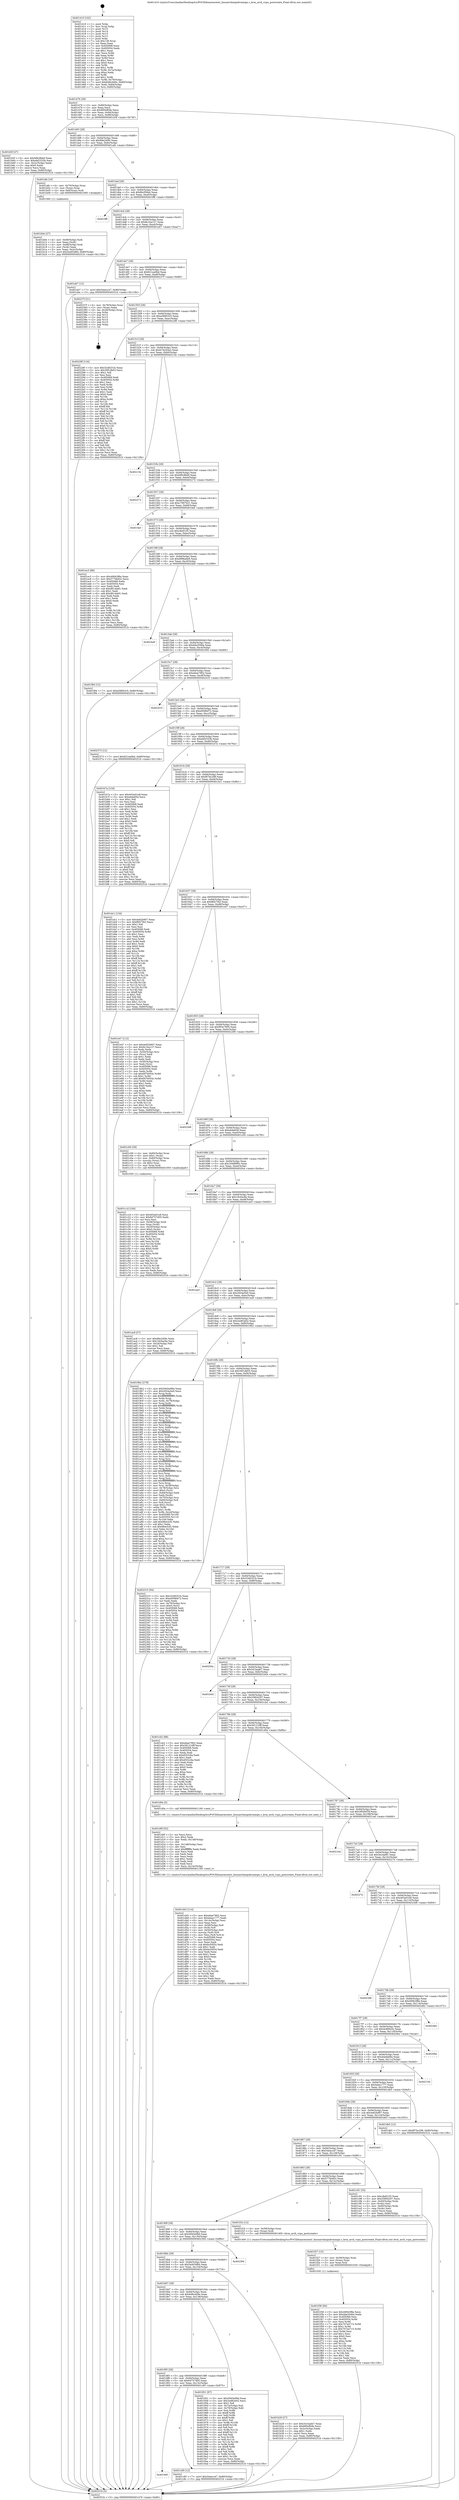 digraph "0x401410" {
  label = "0x401410 (/mnt/c/Users/mathe/Desktop/tcc/POCII/binaries/extr_linuxarchmipskvmmips.c_kvm_arch_vcpu_postcreate_Final-ollvm.out::main(0))"
  labelloc = "t"
  node[shape=record]

  Entry [label="",width=0.3,height=0.3,shape=circle,fillcolor=black,style=filled]
  "0x401476" [label="{
     0x401476 [29]\l
     | [instrs]\l
     &nbsp;&nbsp;0x401476 \<+3\>: mov -0x80(%rbp),%eax\l
     &nbsp;&nbsp;0x401479 \<+2\>: mov %eax,%ecx\l
     &nbsp;&nbsp;0x40147b \<+6\>: sub $0x895ef64b,%ecx\l
     &nbsp;&nbsp;0x401481 \<+6\>: mov %eax,-0x94(%rbp)\l
     &nbsp;&nbsp;0x401487 \<+6\>: mov %ecx,-0x98(%rbp)\l
     &nbsp;&nbsp;0x40148d \<+6\>: je 0000000000401b5f \<main+0x74f\>\l
  }"]
  "0x401b5f" [label="{
     0x401b5f [27]\l
     | [instrs]\l
     &nbsp;&nbsp;0x401b5f \<+5\>: mov $0xbf9c9bb9,%eax\l
     &nbsp;&nbsp;0x401b64 \<+5\>: mov $0xebf2333b,%ecx\l
     &nbsp;&nbsp;0x401b69 \<+3\>: mov -0x2c(%rbp),%edx\l
     &nbsp;&nbsp;0x401b6c \<+3\>: cmp $0x0,%edx\l
     &nbsp;&nbsp;0x401b6f \<+3\>: cmove %ecx,%eax\l
     &nbsp;&nbsp;0x401b72 \<+3\>: mov %eax,-0x80(%rbp)\l
     &nbsp;&nbsp;0x401b75 \<+5\>: jmp 000000000040251b \<main+0x110b\>\l
  }"]
  "0x401493" [label="{
     0x401493 [28]\l
     | [instrs]\l
     &nbsp;&nbsp;0x401493 \<+5\>: jmp 0000000000401498 \<main+0x88\>\l
     &nbsp;&nbsp;0x401498 \<+6\>: mov -0x94(%rbp),%eax\l
     &nbsp;&nbsp;0x40149e \<+5\>: sub $0x89e240fc,%eax\l
     &nbsp;&nbsp;0x4014a3 \<+6\>: mov %eax,-0x9c(%rbp)\l
     &nbsp;&nbsp;0x4014a9 \<+6\>: je 0000000000401afe \<main+0x6ee\>\l
  }"]
  Exit [label="",width=0.3,height=0.3,shape=circle,fillcolor=black,style=filled,peripheries=2]
  "0x401afe" [label="{
     0x401afe [16]\l
     | [instrs]\l
     &nbsp;&nbsp;0x401afe \<+4\>: mov -0x70(%rbp),%rax\l
     &nbsp;&nbsp;0x401b02 \<+3\>: mov (%rax),%rax\l
     &nbsp;&nbsp;0x401b05 \<+4\>: mov 0x8(%rax),%rdi\l
     &nbsp;&nbsp;0x401b09 \<+5\>: call 0000000000401060 \<atoi@plt\>\l
     | [calls]\l
     &nbsp;&nbsp;0x401060 \{1\} (unknown)\l
  }"]
  "0x4014af" [label="{
     0x4014af [28]\l
     | [instrs]\l
     &nbsp;&nbsp;0x4014af \<+5\>: jmp 00000000004014b4 \<main+0xa4\>\l
     &nbsp;&nbsp;0x4014b4 \<+6\>: mov -0x94(%rbp),%eax\l
     &nbsp;&nbsp;0x4014ba \<+5\>: sub $0x8bcf58a4,%eax\l
     &nbsp;&nbsp;0x4014bf \<+6\>: mov %eax,-0xa0(%rbp)\l
     &nbsp;&nbsp;0x4014c5 \<+6\>: je 0000000000401ff8 \<main+0xbe8\>\l
  }"]
  "0x401f36" [label="{
     0x401f36 [94]\l
     | [instrs]\l
     &nbsp;&nbsp;0x401f36 \<+5\>: mov $0x490b3f8a,%ecx\l
     &nbsp;&nbsp;0x401f3b \<+5\>: mov $0xdde2046a,%edx\l
     &nbsp;&nbsp;0x401f40 \<+7\>: mov 0x405068,%esi\l
     &nbsp;&nbsp;0x401f47 \<+8\>: mov 0x405054,%r8d\l
     &nbsp;&nbsp;0x401f4f \<+3\>: mov %esi,%r9d\l
     &nbsp;&nbsp;0x401f52 \<+7\>: add $0x707a4715,%r9d\l
     &nbsp;&nbsp;0x401f59 \<+4\>: sub $0x1,%r9d\l
     &nbsp;&nbsp;0x401f5d \<+7\>: sub $0x707a4715,%r9d\l
     &nbsp;&nbsp;0x401f64 \<+4\>: imul %r9d,%esi\l
     &nbsp;&nbsp;0x401f68 \<+3\>: and $0x1,%esi\l
     &nbsp;&nbsp;0x401f6b \<+3\>: cmp $0x0,%esi\l
     &nbsp;&nbsp;0x401f6e \<+4\>: sete %r10b\l
     &nbsp;&nbsp;0x401f72 \<+4\>: cmp $0xa,%r8d\l
     &nbsp;&nbsp;0x401f76 \<+4\>: setl %r11b\l
     &nbsp;&nbsp;0x401f7a \<+3\>: mov %r10b,%bl\l
     &nbsp;&nbsp;0x401f7d \<+3\>: and %r11b,%bl\l
     &nbsp;&nbsp;0x401f80 \<+3\>: xor %r11b,%r10b\l
     &nbsp;&nbsp;0x401f83 \<+3\>: or %r10b,%bl\l
     &nbsp;&nbsp;0x401f86 \<+3\>: test $0x1,%bl\l
     &nbsp;&nbsp;0x401f89 \<+3\>: cmovne %edx,%ecx\l
     &nbsp;&nbsp;0x401f8c \<+3\>: mov %ecx,-0x80(%rbp)\l
     &nbsp;&nbsp;0x401f8f \<+5\>: jmp 000000000040251b \<main+0x110b\>\l
  }"]
  "0x401ff8" [label="{
     0x401ff8\l
  }", style=dashed]
  "0x4014cb" [label="{
     0x4014cb [28]\l
     | [instrs]\l
     &nbsp;&nbsp;0x4014cb \<+5\>: jmp 00000000004014d0 \<main+0xc0\>\l
     &nbsp;&nbsp;0x4014d0 \<+6\>: mov -0x94(%rbp),%eax\l
     &nbsp;&nbsp;0x4014d6 \<+5\>: sub $0x8c1ba127,%eax\l
     &nbsp;&nbsp;0x4014db \<+6\>: mov %eax,-0xa4(%rbp)\l
     &nbsp;&nbsp;0x4014e1 \<+6\>: je 0000000000401eb7 \<main+0xaa7\>\l
  }"]
  "0x401f27" [label="{
     0x401f27 [15]\l
     | [instrs]\l
     &nbsp;&nbsp;0x401f27 \<+4\>: mov -0x58(%rbp),%rax\l
     &nbsp;&nbsp;0x401f2b \<+3\>: mov (%rax),%rax\l
     &nbsp;&nbsp;0x401f2e \<+3\>: mov %rax,%rdi\l
     &nbsp;&nbsp;0x401f31 \<+5\>: call 0000000000401030 \<free@plt\>\l
     | [calls]\l
     &nbsp;&nbsp;0x401030 \{1\} (unknown)\l
  }"]
  "0x401eb7" [label="{
     0x401eb7 [12]\l
     | [instrs]\l
     &nbsp;&nbsp;0x401eb7 \<+7\>: movl $0x54eecc47,-0x80(%rbp)\l
     &nbsp;&nbsp;0x401ebe \<+5\>: jmp 000000000040251b \<main+0x110b\>\l
  }"]
  "0x4014e7" [label="{
     0x4014e7 [28]\l
     | [instrs]\l
     &nbsp;&nbsp;0x4014e7 \<+5\>: jmp 00000000004014ec \<main+0xdc\>\l
     &nbsp;&nbsp;0x4014ec \<+6\>: mov -0x94(%rbp),%eax\l
     &nbsp;&nbsp;0x4014f2 \<+5\>: sub $0x921ea0bd,%eax\l
     &nbsp;&nbsp;0x4014f7 \<+6\>: mov %eax,-0xa8(%rbp)\l
     &nbsp;&nbsp;0x4014fd \<+6\>: je 000000000040237f \<main+0xf6f\>\l
  }"]
  "0x401d43" [label="{
     0x401d43 [114]\l
     | [instrs]\l
     &nbsp;&nbsp;0x401d43 \<+5\>: mov $0xe6ae7902,%ecx\l
     &nbsp;&nbsp;0x401d48 \<+5\>: mov $0x4dae1777,%edx\l
     &nbsp;&nbsp;0x401d4d \<+6\>: mov -0x14c(%rbp),%esi\l
     &nbsp;&nbsp;0x401d53 \<+3\>: imul %eax,%esi\l
     &nbsp;&nbsp;0x401d56 \<+4\>: mov -0x58(%rbp),%r8\l
     &nbsp;&nbsp;0x401d5a \<+3\>: mov (%r8),%r8\l
     &nbsp;&nbsp;0x401d5d \<+4\>: mov -0x50(%rbp),%r9\l
     &nbsp;&nbsp;0x401d61 \<+3\>: movslq (%r9),%r9\l
     &nbsp;&nbsp;0x401d64 \<+4\>: mov %esi,(%r8,%r9,4)\l
     &nbsp;&nbsp;0x401d68 \<+7\>: mov 0x405068,%eax\l
     &nbsp;&nbsp;0x401d6f \<+7\>: mov 0x405054,%esi\l
     &nbsp;&nbsp;0x401d76 \<+2\>: mov %eax,%edi\l
     &nbsp;&nbsp;0x401d78 \<+6\>: sub $0xbc05f24,%edi\l
     &nbsp;&nbsp;0x401d7e \<+3\>: sub $0x1,%edi\l
     &nbsp;&nbsp;0x401d81 \<+6\>: add $0xbc05f24,%edi\l
     &nbsp;&nbsp;0x401d87 \<+3\>: imul %edi,%eax\l
     &nbsp;&nbsp;0x401d8a \<+3\>: and $0x1,%eax\l
     &nbsp;&nbsp;0x401d8d \<+3\>: cmp $0x0,%eax\l
     &nbsp;&nbsp;0x401d90 \<+4\>: sete %r10b\l
     &nbsp;&nbsp;0x401d94 \<+3\>: cmp $0xa,%esi\l
     &nbsp;&nbsp;0x401d97 \<+4\>: setl %r11b\l
     &nbsp;&nbsp;0x401d9b \<+3\>: mov %r10b,%bl\l
     &nbsp;&nbsp;0x401d9e \<+3\>: and %r11b,%bl\l
     &nbsp;&nbsp;0x401da1 \<+3\>: xor %r11b,%r10b\l
     &nbsp;&nbsp;0x401da4 \<+3\>: or %r10b,%bl\l
     &nbsp;&nbsp;0x401da7 \<+3\>: test $0x1,%bl\l
     &nbsp;&nbsp;0x401daa \<+3\>: cmovne %edx,%ecx\l
     &nbsp;&nbsp;0x401dad \<+3\>: mov %ecx,-0x80(%rbp)\l
     &nbsp;&nbsp;0x401db0 \<+5\>: jmp 000000000040251b \<main+0x110b\>\l
  }"]
  "0x40237f" [label="{
     0x40237f [21]\l
     | [instrs]\l
     &nbsp;&nbsp;0x40237f \<+4\>: mov -0x78(%rbp),%rax\l
     &nbsp;&nbsp;0x402383 \<+2\>: mov (%rax),%eax\l
     &nbsp;&nbsp;0x402385 \<+4\>: lea -0x28(%rbp),%rsp\l
     &nbsp;&nbsp;0x402389 \<+1\>: pop %rbx\l
     &nbsp;&nbsp;0x40238a \<+2\>: pop %r12\l
     &nbsp;&nbsp;0x40238c \<+2\>: pop %r13\l
     &nbsp;&nbsp;0x40238e \<+2\>: pop %r14\l
     &nbsp;&nbsp;0x402390 \<+2\>: pop %r15\l
     &nbsp;&nbsp;0x402392 \<+1\>: pop %rbp\l
     &nbsp;&nbsp;0x402393 \<+1\>: ret\l
  }"]
  "0x401503" [label="{
     0x401503 [28]\l
     | [instrs]\l
     &nbsp;&nbsp;0x401503 \<+5\>: jmp 0000000000401508 \<main+0xf8\>\l
     &nbsp;&nbsp;0x401508 \<+6\>: mov -0x94(%rbp),%eax\l
     &nbsp;&nbsp;0x40150e \<+5\>: sub $0xa58853c5,%eax\l
     &nbsp;&nbsp;0x401513 \<+6\>: mov %eax,-0xac(%rbp)\l
     &nbsp;&nbsp;0x401519 \<+6\>: je 000000000040228f \<main+0xe7f\>\l
  }"]
  "0x401d0f" [label="{
     0x401d0f [52]\l
     | [instrs]\l
     &nbsp;&nbsp;0x401d0f \<+2\>: xor %ecx,%ecx\l
     &nbsp;&nbsp;0x401d11 \<+5\>: mov $0x2,%edx\l
     &nbsp;&nbsp;0x401d16 \<+6\>: mov %edx,-0x148(%rbp)\l
     &nbsp;&nbsp;0x401d1c \<+1\>: cltd\l
     &nbsp;&nbsp;0x401d1d \<+6\>: mov -0x148(%rbp),%esi\l
     &nbsp;&nbsp;0x401d23 \<+2\>: idiv %esi\l
     &nbsp;&nbsp;0x401d25 \<+6\>: imul $0xfffffffe,%edx,%edx\l
     &nbsp;&nbsp;0x401d2b \<+2\>: mov %ecx,%edi\l
     &nbsp;&nbsp;0x401d2d \<+2\>: sub %edx,%edi\l
     &nbsp;&nbsp;0x401d2f \<+2\>: mov %ecx,%edx\l
     &nbsp;&nbsp;0x401d31 \<+3\>: sub $0x1,%edx\l
     &nbsp;&nbsp;0x401d34 \<+2\>: add %edx,%edi\l
     &nbsp;&nbsp;0x401d36 \<+2\>: sub %edi,%ecx\l
     &nbsp;&nbsp;0x401d38 \<+6\>: mov %ecx,-0x14c(%rbp)\l
     &nbsp;&nbsp;0x401d3e \<+5\>: call 0000000000401160 \<next_i\>\l
     | [calls]\l
     &nbsp;&nbsp;0x401160 \{1\} (/mnt/c/Users/mathe/Desktop/tcc/POCII/binaries/extr_linuxarchmipskvmmips.c_kvm_arch_vcpu_postcreate_Final-ollvm.out::next_i)\l
  }"]
  "0x40228f" [label="{
     0x40228f [134]\l
     | [instrs]\l
     &nbsp;&nbsp;0x40228f \<+5\>: mov $0x3248251b,%eax\l
     &nbsp;&nbsp;0x402294 \<+5\>: mov $0x30f1db03,%ecx\l
     &nbsp;&nbsp;0x402299 \<+2\>: mov $0x1,%dl\l
     &nbsp;&nbsp;0x40229b \<+2\>: xor %esi,%esi\l
     &nbsp;&nbsp;0x40229d \<+7\>: mov 0x405068,%edi\l
     &nbsp;&nbsp;0x4022a4 \<+8\>: mov 0x405054,%r8d\l
     &nbsp;&nbsp;0x4022ac \<+3\>: sub $0x1,%esi\l
     &nbsp;&nbsp;0x4022af \<+3\>: mov %edi,%r9d\l
     &nbsp;&nbsp;0x4022b2 \<+3\>: add %esi,%r9d\l
     &nbsp;&nbsp;0x4022b5 \<+4\>: imul %r9d,%edi\l
     &nbsp;&nbsp;0x4022b9 \<+3\>: and $0x1,%edi\l
     &nbsp;&nbsp;0x4022bc \<+3\>: cmp $0x0,%edi\l
     &nbsp;&nbsp;0x4022bf \<+4\>: sete %r10b\l
     &nbsp;&nbsp;0x4022c3 \<+4\>: cmp $0xa,%r8d\l
     &nbsp;&nbsp;0x4022c7 \<+4\>: setl %r11b\l
     &nbsp;&nbsp;0x4022cb \<+3\>: mov %r10b,%bl\l
     &nbsp;&nbsp;0x4022ce \<+3\>: xor $0xff,%bl\l
     &nbsp;&nbsp;0x4022d1 \<+3\>: mov %r11b,%r14b\l
     &nbsp;&nbsp;0x4022d4 \<+4\>: xor $0xff,%r14b\l
     &nbsp;&nbsp;0x4022d8 \<+3\>: xor $0x0,%dl\l
     &nbsp;&nbsp;0x4022db \<+3\>: mov %bl,%r15b\l
     &nbsp;&nbsp;0x4022de \<+4\>: and $0x0,%r15b\l
     &nbsp;&nbsp;0x4022e2 \<+3\>: and %dl,%r10b\l
     &nbsp;&nbsp;0x4022e5 \<+3\>: mov %r14b,%r12b\l
     &nbsp;&nbsp;0x4022e8 \<+4\>: and $0x0,%r12b\l
     &nbsp;&nbsp;0x4022ec \<+3\>: and %dl,%r11b\l
     &nbsp;&nbsp;0x4022ef \<+3\>: or %r10b,%r15b\l
     &nbsp;&nbsp;0x4022f2 \<+3\>: or %r11b,%r12b\l
     &nbsp;&nbsp;0x4022f5 \<+3\>: xor %r12b,%r15b\l
     &nbsp;&nbsp;0x4022f8 \<+3\>: or %r14b,%bl\l
     &nbsp;&nbsp;0x4022fb \<+3\>: xor $0xff,%bl\l
     &nbsp;&nbsp;0x4022fe \<+3\>: or $0x0,%dl\l
     &nbsp;&nbsp;0x402301 \<+2\>: and %dl,%bl\l
     &nbsp;&nbsp;0x402303 \<+3\>: or %bl,%r15b\l
     &nbsp;&nbsp;0x402306 \<+4\>: test $0x1,%r15b\l
     &nbsp;&nbsp;0x40230a \<+3\>: cmovne %ecx,%eax\l
     &nbsp;&nbsp;0x40230d \<+3\>: mov %eax,-0x80(%rbp)\l
     &nbsp;&nbsp;0x402310 \<+5\>: jmp 000000000040251b \<main+0x110b\>\l
  }"]
  "0x40151f" [label="{
     0x40151f [28]\l
     | [instrs]\l
     &nbsp;&nbsp;0x40151f \<+5\>: jmp 0000000000401524 \<main+0x114\>\l
     &nbsp;&nbsp;0x401524 \<+6\>: mov -0x94(%rbp),%eax\l
     &nbsp;&nbsp;0x40152a \<+5\>: sub $0xb7d2d3a2,%eax\l
     &nbsp;&nbsp;0x40152f \<+6\>: mov %eax,-0xb0(%rbp)\l
     &nbsp;&nbsp;0x401535 \<+6\>: je 000000000040213e \<main+0xd2e\>\l
  }"]
  "0x40190f" [label="{
     0x40190f\l
  }", style=dashed]
  "0x40213e" [label="{
     0x40213e\l
  }", style=dashed]
  "0x40153b" [label="{
     0x40153b [28]\l
     | [instrs]\l
     &nbsp;&nbsp;0x40153b \<+5\>: jmp 0000000000401540 \<main+0x130\>\l
     &nbsp;&nbsp;0x401540 \<+6\>: mov -0x94(%rbp),%eax\l
     &nbsp;&nbsp;0x401546 \<+5\>: sub $0xbf9c9bb9,%eax\l
     &nbsp;&nbsp;0x40154b \<+6\>: mov %eax,-0xb4(%rbp)\l
     &nbsp;&nbsp;0x401551 \<+6\>: je 0000000000402272 \<main+0xe62\>\l
  }"]
  "0x401c85" [label="{
     0x401c85 [12]\l
     | [instrs]\l
     &nbsp;&nbsp;0x401c85 \<+7\>: movl $0x54eecc47,-0x80(%rbp)\l
     &nbsp;&nbsp;0x401c8c \<+5\>: jmp 000000000040251b \<main+0x110b\>\l
  }"]
  "0x402272" [label="{
     0x402272\l
  }", style=dashed]
  "0x401557" [label="{
     0x401557 [28]\l
     | [instrs]\l
     &nbsp;&nbsp;0x401557 \<+5\>: jmp 000000000040155c \<main+0x14c\>\l
     &nbsp;&nbsp;0x40155c \<+6\>: mov -0x94(%rbp),%eax\l
     &nbsp;&nbsp;0x401562 \<+5\>: sub $0xc7997b21,%eax\l
     &nbsp;&nbsp;0x401567 \<+6\>: mov %eax,-0xb8(%rbp)\l
     &nbsp;&nbsp;0x40156d \<+6\>: je 0000000000401fa0 \<main+0xb90\>\l
  }"]
  "0x401c1d" [label="{
     0x401c1d [104]\l
     | [instrs]\l
     &nbsp;&nbsp;0x401c1d \<+5\>: mov $0x403a01e8,%ecx\l
     &nbsp;&nbsp;0x401c22 \<+5\>: mov $0x6d757d05,%edx\l
     &nbsp;&nbsp;0x401c27 \<+2\>: xor %esi,%esi\l
     &nbsp;&nbsp;0x401c29 \<+4\>: mov -0x58(%rbp),%rdi\l
     &nbsp;&nbsp;0x401c2d \<+3\>: mov %rax,(%rdi)\l
     &nbsp;&nbsp;0x401c30 \<+4\>: mov -0x50(%rbp),%rax\l
     &nbsp;&nbsp;0x401c34 \<+6\>: movl $0x0,(%rax)\l
     &nbsp;&nbsp;0x401c3a \<+8\>: mov 0x405068,%r8d\l
     &nbsp;&nbsp;0x401c42 \<+8\>: mov 0x405054,%r9d\l
     &nbsp;&nbsp;0x401c4a \<+3\>: sub $0x1,%esi\l
     &nbsp;&nbsp;0x401c4d \<+3\>: mov %r8d,%r10d\l
     &nbsp;&nbsp;0x401c50 \<+3\>: add %esi,%r10d\l
     &nbsp;&nbsp;0x401c53 \<+4\>: imul %r10d,%r8d\l
     &nbsp;&nbsp;0x401c57 \<+4\>: and $0x1,%r8d\l
     &nbsp;&nbsp;0x401c5b \<+4\>: cmp $0x0,%r8d\l
     &nbsp;&nbsp;0x401c5f \<+4\>: sete %r11b\l
     &nbsp;&nbsp;0x401c63 \<+4\>: cmp $0xa,%r9d\l
     &nbsp;&nbsp;0x401c67 \<+3\>: setl %bl\l
     &nbsp;&nbsp;0x401c6a \<+3\>: mov %r11b,%r14b\l
     &nbsp;&nbsp;0x401c6d \<+3\>: and %bl,%r14b\l
     &nbsp;&nbsp;0x401c70 \<+3\>: xor %bl,%r11b\l
     &nbsp;&nbsp;0x401c73 \<+3\>: or %r11b,%r14b\l
     &nbsp;&nbsp;0x401c76 \<+4\>: test $0x1,%r14b\l
     &nbsp;&nbsp;0x401c7a \<+3\>: cmovne %edx,%ecx\l
     &nbsp;&nbsp;0x401c7d \<+3\>: mov %ecx,-0x80(%rbp)\l
     &nbsp;&nbsp;0x401c80 \<+5\>: jmp 000000000040251b \<main+0x110b\>\l
  }"]
  "0x401fa0" [label="{
     0x401fa0\l
  }", style=dashed]
  "0x401573" [label="{
     0x401573 [28]\l
     | [instrs]\l
     &nbsp;&nbsp;0x401573 \<+5\>: jmp 0000000000401578 \<main+0x168\>\l
     &nbsp;&nbsp;0x401578 \<+6\>: mov -0x94(%rbp),%eax\l
     &nbsp;&nbsp;0x40157e \<+5\>: sub $0xc8ef21f3,%eax\l
     &nbsp;&nbsp;0x401583 \<+6\>: mov %eax,-0xbc(%rbp)\l
     &nbsp;&nbsp;0x401589 \<+6\>: je 0000000000401ec3 \<main+0xab3\>\l
  }"]
  "0x401b0e" [label="{
     0x401b0e [27]\l
     | [instrs]\l
     &nbsp;&nbsp;0x401b0e \<+4\>: mov -0x68(%rbp),%rdi\l
     &nbsp;&nbsp;0x401b12 \<+2\>: mov %eax,(%rdi)\l
     &nbsp;&nbsp;0x401b14 \<+4\>: mov -0x68(%rbp),%rdi\l
     &nbsp;&nbsp;0x401b18 \<+2\>: mov (%rdi),%eax\l
     &nbsp;&nbsp;0x401b1a \<+3\>: mov %eax,-0x2c(%rbp)\l
     &nbsp;&nbsp;0x401b1d \<+7\>: movl $0x5a403d84,-0x80(%rbp)\l
     &nbsp;&nbsp;0x401b24 \<+5\>: jmp 000000000040251b \<main+0x110b\>\l
  }"]
  "0x401ec3" [label="{
     0x401ec3 [88]\l
     | [instrs]\l
     &nbsp;&nbsp;0x401ec3 \<+5\>: mov $0x490b3f8a,%eax\l
     &nbsp;&nbsp;0x401ec8 \<+5\>: mov $0x577bb92c,%ecx\l
     &nbsp;&nbsp;0x401ecd \<+7\>: mov 0x405068,%edx\l
     &nbsp;&nbsp;0x401ed4 \<+7\>: mov 0x405054,%esi\l
     &nbsp;&nbsp;0x401edb \<+2\>: mov %edx,%edi\l
     &nbsp;&nbsp;0x401edd \<+6\>: sub $0xd814def1,%edi\l
     &nbsp;&nbsp;0x401ee3 \<+3\>: sub $0x1,%edi\l
     &nbsp;&nbsp;0x401ee6 \<+6\>: add $0xd814def1,%edi\l
     &nbsp;&nbsp;0x401eec \<+3\>: imul %edi,%edx\l
     &nbsp;&nbsp;0x401eef \<+3\>: and $0x1,%edx\l
     &nbsp;&nbsp;0x401ef2 \<+3\>: cmp $0x0,%edx\l
     &nbsp;&nbsp;0x401ef5 \<+4\>: sete %r8b\l
     &nbsp;&nbsp;0x401ef9 \<+3\>: cmp $0xa,%esi\l
     &nbsp;&nbsp;0x401efc \<+4\>: setl %r9b\l
     &nbsp;&nbsp;0x401f00 \<+3\>: mov %r8b,%r10b\l
     &nbsp;&nbsp;0x401f03 \<+3\>: and %r9b,%r10b\l
     &nbsp;&nbsp;0x401f06 \<+3\>: xor %r9b,%r8b\l
     &nbsp;&nbsp;0x401f09 \<+3\>: or %r8b,%r10b\l
     &nbsp;&nbsp;0x401f0c \<+4\>: test $0x1,%r10b\l
     &nbsp;&nbsp;0x401f10 \<+3\>: cmovne %ecx,%eax\l
     &nbsp;&nbsp;0x401f13 \<+3\>: mov %eax,-0x80(%rbp)\l
     &nbsp;&nbsp;0x401f16 \<+5\>: jmp 000000000040251b \<main+0x110b\>\l
  }"]
  "0x40158f" [label="{
     0x40158f [28]\l
     | [instrs]\l
     &nbsp;&nbsp;0x40158f \<+5\>: jmp 0000000000401594 \<main+0x184\>\l
     &nbsp;&nbsp;0x401594 \<+6\>: mov -0x94(%rbp),%eax\l
     &nbsp;&nbsp;0x40159a \<+5\>: sub $0xd99ba6e6,%eax\l
     &nbsp;&nbsp;0x40159f \<+6\>: mov %eax,-0xc0(%rbp)\l
     &nbsp;&nbsp;0x4015a5 \<+6\>: je 00000000004024a9 \<main+0x1099\>\l
  }"]
  "0x401410" [label="{
     0x401410 [102]\l
     | [instrs]\l
     &nbsp;&nbsp;0x401410 \<+1\>: push %rbp\l
     &nbsp;&nbsp;0x401411 \<+3\>: mov %rsp,%rbp\l
     &nbsp;&nbsp;0x401414 \<+2\>: push %r15\l
     &nbsp;&nbsp;0x401416 \<+2\>: push %r14\l
     &nbsp;&nbsp;0x401418 \<+2\>: push %r13\l
     &nbsp;&nbsp;0x40141a \<+2\>: push %r12\l
     &nbsp;&nbsp;0x40141c \<+1\>: push %rbx\l
     &nbsp;&nbsp;0x40141d \<+7\>: sub $0x138,%rsp\l
     &nbsp;&nbsp;0x401424 \<+2\>: xor %eax,%eax\l
     &nbsp;&nbsp;0x401426 \<+7\>: mov 0x405068,%ecx\l
     &nbsp;&nbsp;0x40142d \<+7\>: mov 0x405054,%edx\l
     &nbsp;&nbsp;0x401434 \<+3\>: sub $0x1,%eax\l
     &nbsp;&nbsp;0x401437 \<+3\>: mov %ecx,%r8d\l
     &nbsp;&nbsp;0x40143a \<+3\>: add %eax,%r8d\l
     &nbsp;&nbsp;0x40143d \<+4\>: imul %r8d,%ecx\l
     &nbsp;&nbsp;0x401441 \<+3\>: and $0x1,%ecx\l
     &nbsp;&nbsp;0x401444 \<+3\>: cmp $0x0,%ecx\l
     &nbsp;&nbsp;0x401447 \<+4\>: sete %r9b\l
     &nbsp;&nbsp;0x40144b \<+4\>: and $0x1,%r9b\l
     &nbsp;&nbsp;0x40144f \<+4\>: mov %r9b,-0x7a(%rbp)\l
     &nbsp;&nbsp;0x401453 \<+3\>: cmp $0xa,%edx\l
     &nbsp;&nbsp;0x401456 \<+4\>: setl %r9b\l
     &nbsp;&nbsp;0x40145a \<+4\>: and $0x1,%r9b\l
     &nbsp;&nbsp;0x40145e \<+4\>: mov %r9b,-0x79(%rbp)\l
     &nbsp;&nbsp;0x401462 \<+7\>: movl $0x648cd49e,-0x80(%rbp)\l
     &nbsp;&nbsp;0x401469 \<+6\>: mov %edi,-0x84(%rbp)\l
     &nbsp;&nbsp;0x40146f \<+7\>: mov %rsi,-0x90(%rbp)\l
  }"]
  "0x4024a9" [label="{
     0x4024a9\l
  }", style=dashed]
  "0x4015ab" [label="{
     0x4015ab [28]\l
     | [instrs]\l
     &nbsp;&nbsp;0x4015ab \<+5\>: jmp 00000000004015b0 \<main+0x1a0\>\l
     &nbsp;&nbsp;0x4015b0 \<+6\>: mov -0x94(%rbp),%eax\l
     &nbsp;&nbsp;0x4015b6 \<+5\>: sub $0xdde2046a,%eax\l
     &nbsp;&nbsp;0x4015bb \<+6\>: mov %eax,-0xc4(%rbp)\l
     &nbsp;&nbsp;0x4015c1 \<+6\>: je 0000000000401f94 \<main+0xb84\>\l
  }"]
  "0x40251b" [label="{
     0x40251b [5]\l
     | [instrs]\l
     &nbsp;&nbsp;0x40251b \<+5\>: jmp 0000000000401476 \<main+0x66\>\l
  }"]
  "0x401f94" [label="{
     0x401f94 [12]\l
     | [instrs]\l
     &nbsp;&nbsp;0x401f94 \<+7\>: movl $0xa58853c5,-0x80(%rbp)\l
     &nbsp;&nbsp;0x401f9b \<+5\>: jmp 000000000040251b \<main+0x110b\>\l
  }"]
  "0x4015c7" [label="{
     0x4015c7 [28]\l
     | [instrs]\l
     &nbsp;&nbsp;0x4015c7 \<+5\>: jmp 00000000004015cc \<main+0x1bc\>\l
     &nbsp;&nbsp;0x4015cc \<+6\>: mov -0x94(%rbp),%eax\l
     &nbsp;&nbsp;0x4015d2 \<+5\>: sub $0xe6ae7902,%eax\l
     &nbsp;&nbsp;0x4015d7 \<+6\>: mov %eax,-0xc8(%rbp)\l
     &nbsp;&nbsp;0x4015dd \<+6\>: je 0000000000402410 \<main+0x1000\>\l
  }"]
  "0x4018f3" [label="{
     0x4018f3 [28]\l
     | [instrs]\l
     &nbsp;&nbsp;0x4018f3 \<+5\>: jmp 00000000004018f8 \<main+0x4e8\>\l
     &nbsp;&nbsp;0x4018f8 \<+6\>: mov -0x94(%rbp),%eax\l
     &nbsp;&nbsp;0x4018fe \<+5\>: sub $0x6d757d05,%eax\l
     &nbsp;&nbsp;0x401903 \<+6\>: mov %eax,-0x13c(%rbp)\l
     &nbsp;&nbsp;0x401909 \<+6\>: je 0000000000401c85 \<main+0x875\>\l
  }"]
  "0x402410" [label="{
     0x402410\l
  }", style=dashed]
  "0x4015e3" [label="{
     0x4015e3 [28]\l
     | [instrs]\l
     &nbsp;&nbsp;0x4015e3 \<+5\>: jmp 00000000004015e8 \<main+0x1d8\>\l
     &nbsp;&nbsp;0x4015e8 \<+6\>: mov -0x94(%rbp),%eax\l
     &nbsp;&nbsp;0x4015ee \<+5\>: sub $0xe9586d72,%eax\l
     &nbsp;&nbsp;0x4015f3 \<+6\>: mov %eax,-0xcc(%rbp)\l
     &nbsp;&nbsp;0x4015f9 \<+6\>: je 0000000000402373 \<main+0xf63\>\l
  }"]
  "0x401951" [label="{
     0x401951 [97]\l
     | [instrs]\l
     &nbsp;&nbsp;0x401951 \<+5\>: mov $0x5945e99d,%eax\l
     &nbsp;&nbsp;0x401956 \<+5\>: mov $0x2ed62e02,%ecx\l
     &nbsp;&nbsp;0x40195b \<+2\>: mov $0x1,%dl\l
     &nbsp;&nbsp;0x40195d \<+4\>: mov -0x7a(%rbp),%sil\l
     &nbsp;&nbsp;0x401961 \<+4\>: mov -0x79(%rbp),%dil\l
     &nbsp;&nbsp;0x401965 \<+3\>: mov %sil,%r8b\l
     &nbsp;&nbsp;0x401968 \<+4\>: xor $0xff,%r8b\l
     &nbsp;&nbsp;0x40196c \<+3\>: mov %dil,%r9b\l
     &nbsp;&nbsp;0x40196f \<+4\>: xor $0xff,%r9b\l
     &nbsp;&nbsp;0x401973 \<+3\>: xor $0x1,%dl\l
     &nbsp;&nbsp;0x401976 \<+3\>: mov %r8b,%r10b\l
     &nbsp;&nbsp;0x401979 \<+4\>: and $0xff,%r10b\l
     &nbsp;&nbsp;0x40197d \<+3\>: and %dl,%sil\l
     &nbsp;&nbsp;0x401980 \<+3\>: mov %r9b,%r11b\l
     &nbsp;&nbsp;0x401983 \<+4\>: and $0xff,%r11b\l
     &nbsp;&nbsp;0x401987 \<+3\>: and %dl,%dil\l
     &nbsp;&nbsp;0x40198a \<+3\>: or %sil,%r10b\l
     &nbsp;&nbsp;0x40198d \<+3\>: or %dil,%r11b\l
     &nbsp;&nbsp;0x401990 \<+3\>: xor %r11b,%r10b\l
     &nbsp;&nbsp;0x401993 \<+3\>: or %r9b,%r8b\l
     &nbsp;&nbsp;0x401996 \<+4\>: xor $0xff,%r8b\l
     &nbsp;&nbsp;0x40199a \<+3\>: or $0x1,%dl\l
     &nbsp;&nbsp;0x40199d \<+3\>: and %dl,%r8b\l
     &nbsp;&nbsp;0x4019a0 \<+3\>: or %r8b,%r10b\l
     &nbsp;&nbsp;0x4019a3 \<+4\>: test $0x1,%r10b\l
     &nbsp;&nbsp;0x4019a7 \<+3\>: cmovne %ecx,%eax\l
     &nbsp;&nbsp;0x4019aa \<+3\>: mov %eax,-0x80(%rbp)\l
     &nbsp;&nbsp;0x4019ad \<+5\>: jmp 000000000040251b \<main+0x110b\>\l
  }"]
  "0x402373" [label="{
     0x402373 [12]\l
     | [instrs]\l
     &nbsp;&nbsp;0x402373 \<+7\>: movl $0x921ea0bd,-0x80(%rbp)\l
     &nbsp;&nbsp;0x40237a \<+5\>: jmp 000000000040251b \<main+0x110b\>\l
  }"]
  "0x4015ff" [label="{
     0x4015ff [28]\l
     | [instrs]\l
     &nbsp;&nbsp;0x4015ff \<+5\>: jmp 0000000000401604 \<main+0x1f4\>\l
     &nbsp;&nbsp;0x401604 \<+6\>: mov -0x94(%rbp),%eax\l
     &nbsp;&nbsp;0x40160a \<+5\>: sub $0xebf2333b,%eax\l
     &nbsp;&nbsp;0x40160f \<+6\>: mov %eax,-0xd0(%rbp)\l
     &nbsp;&nbsp;0x401615 \<+6\>: je 0000000000401b7a \<main+0x76a\>\l
  }"]
  "0x4018d7" [label="{
     0x4018d7 [28]\l
     | [instrs]\l
     &nbsp;&nbsp;0x4018d7 \<+5\>: jmp 00000000004018dc \<main+0x4cc\>\l
     &nbsp;&nbsp;0x4018dc \<+6\>: mov -0x94(%rbp),%eax\l
     &nbsp;&nbsp;0x4018e2 \<+5\>: sub $0x648cd49e,%eax\l
     &nbsp;&nbsp;0x4018e7 \<+6\>: mov %eax,-0x138(%rbp)\l
     &nbsp;&nbsp;0x4018ed \<+6\>: je 0000000000401951 \<main+0x541\>\l
  }"]
  "0x401b7a" [label="{
     0x401b7a [134]\l
     | [instrs]\l
     &nbsp;&nbsp;0x401b7a \<+5\>: mov $0x403a01e8,%eax\l
     &nbsp;&nbsp;0x401b7f \<+5\>: mov $0xebde65d,%ecx\l
     &nbsp;&nbsp;0x401b84 \<+2\>: mov $0x1,%dl\l
     &nbsp;&nbsp;0x401b86 \<+2\>: xor %esi,%esi\l
     &nbsp;&nbsp;0x401b88 \<+7\>: mov 0x405068,%edi\l
     &nbsp;&nbsp;0x401b8f \<+8\>: mov 0x405054,%r8d\l
     &nbsp;&nbsp;0x401b97 \<+3\>: sub $0x1,%esi\l
     &nbsp;&nbsp;0x401b9a \<+3\>: mov %edi,%r9d\l
     &nbsp;&nbsp;0x401b9d \<+3\>: add %esi,%r9d\l
     &nbsp;&nbsp;0x401ba0 \<+4\>: imul %r9d,%edi\l
     &nbsp;&nbsp;0x401ba4 \<+3\>: and $0x1,%edi\l
     &nbsp;&nbsp;0x401ba7 \<+3\>: cmp $0x0,%edi\l
     &nbsp;&nbsp;0x401baa \<+4\>: sete %r10b\l
     &nbsp;&nbsp;0x401bae \<+4\>: cmp $0xa,%r8d\l
     &nbsp;&nbsp;0x401bb2 \<+4\>: setl %r11b\l
     &nbsp;&nbsp;0x401bb6 \<+3\>: mov %r10b,%bl\l
     &nbsp;&nbsp;0x401bb9 \<+3\>: xor $0xff,%bl\l
     &nbsp;&nbsp;0x401bbc \<+3\>: mov %r11b,%r14b\l
     &nbsp;&nbsp;0x401bbf \<+4\>: xor $0xff,%r14b\l
     &nbsp;&nbsp;0x401bc3 \<+3\>: xor $0x0,%dl\l
     &nbsp;&nbsp;0x401bc6 \<+3\>: mov %bl,%r15b\l
     &nbsp;&nbsp;0x401bc9 \<+4\>: and $0x0,%r15b\l
     &nbsp;&nbsp;0x401bcd \<+3\>: and %dl,%r10b\l
     &nbsp;&nbsp;0x401bd0 \<+3\>: mov %r14b,%r12b\l
     &nbsp;&nbsp;0x401bd3 \<+4\>: and $0x0,%r12b\l
     &nbsp;&nbsp;0x401bd7 \<+3\>: and %dl,%r11b\l
     &nbsp;&nbsp;0x401bda \<+3\>: or %r10b,%r15b\l
     &nbsp;&nbsp;0x401bdd \<+3\>: or %r11b,%r12b\l
     &nbsp;&nbsp;0x401be0 \<+3\>: xor %r12b,%r15b\l
     &nbsp;&nbsp;0x401be3 \<+3\>: or %r14b,%bl\l
     &nbsp;&nbsp;0x401be6 \<+3\>: xor $0xff,%bl\l
     &nbsp;&nbsp;0x401be9 \<+3\>: or $0x0,%dl\l
     &nbsp;&nbsp;0x401bec \<+2\>: and %dl,%bl\l
     &nbsp;&nbsp;0x401bee \<+3\>: or %bl,%r15b\l
     &nbsp;&nbsp;0x401bf1 \<+4\>: test $0x1,%r15b\l
     &nbsp;&nbsp;0x401bf5 \<+3\>: cmovne %ecx,%eax\l
     &nbsp;&nbsp;0x401bf8 \<+3\>: mov %eax,-0x80(%rbp)\l
     &nbsp;&nbsp;0x401bfb \<+5\>: jmp 000000000040251b \<main+0x110b\>\l
  }"]
  "0x40161b" [label="{
     0x40161b [28]\l
     | [instrs]\l
     &nbsp;&nbsp;0x40161b \<+5\>: jmp 0000000000401620 \<main+0x210\>\l
     &nbsp;&nbsp;0x401620 \<+6\>: mov -0x94(%rbp),%eax\l
     &nbsp;&nbsp;0x401626 \<+5\>: sub $0xf07bc298,%eax\l
     &nbsp;&nbsp;0x40162b \<+6\>: mov %eax,-0xd4(%rbp)\l
     &nbsp;&nbsp;0x401631 \<+6\>: je 0000000000401dc1 \<main+0x9b1\>\l
  }"]
  "0x401b29" [label="{
     0x401b29 [27]\l
     | [instrs]\l
     &nbsp;&nbsp;0x401b29 \<+5\>: mov $0x341bade7,%eax\l
     &nbsp;&nbsp;0x401b2e \<+5\>: mov $0x895ef64b,%ecx\l
     &nbsp;&nbsp;0x401b33 \<+3\>: mov -0x2c(%rbp),%edx\l
     &nbsp;&nbsp;0x401b36 \<+3\>: cmp $0x1,%edx\l
     &nbsp;&nbsp;0x401b39 \<+3\>: cmovl %ecx,%eax\l
     &nbsp;&nbsp;0x401b3c \<+3\>: mov %eax,-0x80(%rbp)\l
     &nbsp;&nbsp;0x401b3f \<+5\>: jmp 000000000040251b \<main+0x110b\>\l
  }"]
  "0x401dc1" [label="{
     0x401dc1 [134]\l
     | [instrs]\l
     &nbsp;&nbsp;0x401dc1 \<+5\>: mov $0x4e62b907,%eax\l
     &nbsp;&nbsp;0x401dc6 \<+5\>: mov $0xf6f27f43,%ecx\l
     &nbsp;&nbsp;0x401dcb \<+2\>: mov $0x1,%dl\l
     &nbsp;&nbsp;0x401dcd \<+2\>: xor %esi,%esi\l
     &nbsp;&nbsp;0x401dcf \<+7\>: mov 0x405068,%edi\l
     &nbsp;&nbsp;0x401dd6 \<+8\>: mov 0x405054,%r8d\l
     &nbsp;&nbsp;0x401dde \<+3\>: sub $0x1,%esi\l
     &nbsp;&nbsp;0x401de1 \<+3\>: mov %edi,%r9d\l
     &nbsp;&nbsp;0x401de4 \<+3\>: add %esi,%r9d\l
     &nbsp;&nbsp;0x401de7 \<+4\>: imul %r9d,%edi\l
     &nbsp;&nbsp;0x401deb \<+3\>: and $0x1,%edi\l
     &nbsp;&nbsp;0x401dee \<+3\>: cmp $0x0,%edi\l
     &nbsp;&nbsp;0x401df1 \<+4\>: sete %r10b\l
     &nbsp;&nbsp;0x401df5 \<+4\>: cmp $0xa,%r8d\l
     &nbsp;&nbsp;0x401df9 \<+4\>: setl %r11b\l
     &nbsp;&nbsp;0x401dfd \<+3\>: mov %r10b,%bl\l
     &nbsp;&nbsp;0x401e00 \<+3\>: xor $0xff,%bl\l
     &nbsp;&nbsp;0x401e03 \<+3\>: mov %r11b,%r14b\l
     &nbsp;&nbsp;0x401e06 \<+4\>: xor $0xff,%r14b\l
     &nbsp;&nbsp;0x401e0a \<+3\>: xor $0x1,%dl\l
     &nbsp;&nbsp;0x401e0d \<+3\>: mov %bl,%r15b\l
     &nbsp;&nbsp;0x401e10 \<+4\>: and $0xff,%r15b\l
     &nbsp;&nbsp;0x401e14 \<+3\>: and %dl,%r10b\l
     &nbsp;&nbsp;0x401e17 \<+3\>: mov %r14b,%r12b\l
     &nbsp;&nbsp;0x401e1a \<+4\>: and $0xff,%r12b\l
     &nbsp;&nbsp;0x401e1e \<+3\>: and %dl,%r11b\l
     &nbsp;&nbsp;0x401e21 \<+3\>: or %r10b,%r15b\l
     &nbsp;&nbsp;0x401e24 \<+3\>: or %r11b,%r12b\l
     &nbsp;&nbsp;0x401e27 \<+3\>: xor %r12b,%r15b\l
     &nbsp;&nbsp;0x401e2a \<+3\>: or %r14b,%bl\l
     &nbsp;&nbsp;0x401e2d \<+3\>: xor $0xff,%bl\l
     &nbsp;&nbsp;0x401e30 \<+3\>: or $0x1,%dl\l
     &nbsp;&nbsp;0x401e33 \<+2\>: and %dl,%bl\l
     &nbsp;&nbsp;0x401e35 \<+3\>: or %bl,%r15b\l
     &nbsp;&nbsp;0x401e38 \<+4\>: test $0x1,%r15b\l
     &nbsp;&nbsp;0x401e3c \<+3\>: cmovne %ecx,%eax\l
     &nbsp;&nbsp;0x401e3f \<+3\>: mov %eax,-0x80(%rbp)\l
     &nbsp;&nbsp;0x401e42 \<+5\>: jmp 000000000040251b \<main+0x110b\>\l
  }"]
  "0x401637" [label="{
     0x401637 [28]\l
     | [instrs]\l
     &nbsp;&nbsp;0x401637 \<+5\>: jmp 000000000040163c \<main+0x22c\>\l
     &nbsp;&nbsp;0x40163c \<+6\>: mov -0x94(%rbp),%eax\l
     &nbsp;&nbsp;0x401642 \<+5\>: sub $0xf6f27f43,%eax\l
     &nbsp;&nbsp;0x401647 \<+6\>: mov %eax,-0xd8(%rbp)\l
     &nbsp;&nbsp;0x40164d \<+6\>: je 0000000000401e47 \<main+0xa37\>\l
  }"]
  "0x4018bb" [label="{
     0x4018bb [28]\l
     | [instrs]\l
     &nbsp;&nbsp;0x4018bb \<+5\>: jmp 00000000004018c0 \<main+0x4b0\>\l
     &nbsp;&nbsp;0x4018c0 \<+6\>: mov -0x94(%rbp),%eax\l
     &nbsp;&nbsp;0x4018c6 \<+5\>: sub $0x5a403d84,%eax\l
     &nbsp;&nbsp;0x4018cb \<+6\>: mov %eax,-0x134(%rbp)\l
     &nbsp;&nbsp;0x4018d1 \<+6\>: je 0000000000401b29 \<main+0x719\>\l
  }"]
  "0x401e47" [label="{
     0x401e47 [112]\l
     | [instrs]\l
     &nbsp;&nbsp;0x401e47 \<+5\>: mov $0x4e62b907,%eax\l
     &nbsp;&nbsp;0x401e4c \<+5\>: mov $0x8c1ba127,%ecx\l
     &nbsp;&nbsp;0x401e51 \<+2\>: xor %edx,%edx\l
     &nbsp;&nbsp;0x401e53 \<+4\>: mov -0x50(%rbp),%rsi\l
     &nbsp;&nbsp;0x401e57 \<+2\>: mov (%rsi),%edi\l
     &nbsp;&nbsp;0x401e59 \<+3\>: sub $0x1,%edx\l
     &nbsp;&nbsp;0x401e5c \<+2\>: sub %edx,%edi\l
     &nbsp;&nbsp;0x401e5e \<+4\>: mov -0x50(%rbp),%rsi\l
     &nbsp;&nbsp;0x401e62 \<+2\>: mov %edi,(%rsi)\l
     &nbsp;&nbsp;0x401e64 \<+7\>: mov 0x405068,%edx\l
     &nbsp;&nbsp;0x401e6b \<+7\>: mov 0x405054,%edi\l
     &nbsp;&nbsp;0x401e72 \<+3\>: mov %edx,%r8d\l
     &nbsp;&nbsp;0x401e75 \<+7\>: sub $0x697b054c,%r8d\l
     &nbsp;&nbsp;0x401e7c \<+4\>: sub $0x1,%r8d\l
     &nbsp;&nbsp;0x401e80 \<+7\>: add $0x697b054c,%r8d\l
     &nbsp;&nbsp;0x401e87 \<+4\>: imul %r8d,%edx\l
     &nbsp;&nbsp;0x401e8b \<+3\>: and $0x1,%edx\l
     &nbsp;&nbsp;0x401e8e \<+3\>: cmp $0x0,%edx\l
     &nbsp;&nbsp;0x401e91 \<+4\>: sete %r9b\l
     &nbsp;&nbsp;0x401e95 \<+3\>: cmp $0xa,%edi\l
     &nbsp;&nbsp;0x401e98 \<+4\>: setl %r10b\l
     &nbsp;&nbsp;0x401e9c \<+3\>: mov %r9b,%r11b\l
     &nbsp;&nbsp;0x401e9f \<+3\>: and %r10b,%r11b\l
     &nbsp;&nbsp;0x401ea2 \<+3\>: xor %r10b,%r9b\l
     &nbsp;&nbsp;0x401ea5 \<+3\>: or %r9b,%r11b\l
     &nbsp;&nbsp;0x401ea8 \<+4\>: test $0x1,%r11b\l
     &nbsp;&nbsp;0x401eac \<+3\>: cmovne %ecx,%eax\l
     &nbsp;&nbsp;0x401eaf \<+3\>: mov %eax,-0x80(%rbp)\l
     &nbsp;&nbsp;0x401eb2 \<+5\>: jmp 000000000040251b \<main+0x110b\>\l
  }"]
  "0x401653" [label="{
     0x401653 [28]\l
     | [instrs]\l
     &nbsp;&nbsp;0x401653 \<+5\>: jmp 0000000000401658 \<main+0x248\>\l
     &nbsp;&nbsp;0x401658 \<+6\>: mov -0x94(%rbp),%eax\l
     &nbsp;&nbsp;0x40165e \<+5\>: sub $0xf93e7800,%eax\l
     &nbsp;&nbsp;0x401663 \<+6\>: mov %eax,-0xdc(%rbp)\l
     &nbsp;&nbsp;0x401669 \<+6\>: je 0000000000402266 \<main+0xe56\>\l
  }"]
  "0x402394" [label="{
     0x402394\l
  }", style=dashed]
  "0x402266" [label="{
     0x402266\l
  }", style=dashed]
  "0x40166f" [label="{
     0x40166f [28]\l
     | [instrs]\l
     &nbsp;&nbsp;0x40166f \<+5\>: jmp 0000000000401674 \<main+0x264\>\l
     &nbsp;&nbsp;0x401674 \<+6\>: mov -0x94(%rbp),%eax\l
     &nbsp;&nbsp;0x40167a \<+5\>: sub $0xebde65d,%eax\l
     &nbsp;&nbsp;0x40167f \<+6\>: mov %eax,-0xe0(%rbp)\l
     &nbsp;&nbsp;0x401685 \<+6\>: je 0000000000401c00 \<main+0x7f0\>\l
  }"]
  "0x40189f" [label="{
     0x40189f [28]\l
     | [instrs]\l
     &nbsp;&nbsp;0x40189f \<+5\>: jmp 00000000004018a4 \<main+0x494\>\l
     &nbsp;&nbsp;0x4018a4 \<+6\>: mov -0x94(%rbp),%eax\l
     &nbsp;&nbsp;0x4018aa \<+5\>: sub $0x5945e99d,%eax\l
     &nbsp;&nbsp;0x4018af \<+6\>: mov %eax,-0x130(%rbp)\l
     &nbsp;&nbsp;0x4018b5 \<+6\>: je 0000000000402394 \<main+0xf84\>\l
  }"]
  "0x401c00" [label="{
     0x401c00 [29]\l
     | [instrs]\l
     &nbsp;&nbsp;0x401c00 \<+4\>: mov -0x60(%rbp),%rax\l
     &nbsp;&nbsp;0x401c04 \<+6\>: movl $0x1,(%rax)\l
     &nbsp;&nbsp;0x401c0a \<+4\>: mov -0x60(%rbp),%rax\l
     &nbsp;&nbsp;0x401c0e \<+3\>: movslq (%rax),%rax\l
     &nbsp;&nbsp;0x401c11 \<+4\>: shl $0x2,%rax\l
     &nbsp;&nbsp;0x401c15 \<+3\>: mov %rax,%rdi\l
     &nbsp;&nbsp;0x401c18 \<+5\>: call 0000000000401050 \<malloc@plt\>\l
     | [calls]\l
     &nbsp;&nbsp;0x401050 \{1\} (unknown)\l
  }"]
  "0x40168b" [label="{
     0x40168b [28]\l
     | [instrs]\l
     &nbsp;&nbsp;0x40168b \<+5\>: jmp 0000000000401690 \<main+0x280\>\l
     &nbsp;&nbsp;0x401690 \<+6\>: mov -0x94(%rbp),%eax\l
     &nbsp;&nbsp;0x401696 \<+5\>: sub $0x1648899c,%eax\l
     &nbsp;&nbsp;0x40169b \<+6\>: mov %eax,-0xe4(%rbp)\l
     &nbsp;&nbsp;0x4016a1 \<+6\>: je 00000000004020ca \<main+0xcba\>\l
  }"]
  "0x401f1b" [label="{
     0x401f1b [12]\l
     | [instrs]\l
     &nbsp;&nbsp;0x401f1b \<+4\>: mov -0x58(%rbp),%rax\l
     &nbsp;&nbsp;0x401f1f \<+3\>: mov (%rax),%rdi\l
     &nbsp;&nbsp;0x401f22 \<+5\>: call 0000000000401400 \<kvm_arch_vcpu_postcreate\>\l
     | [calls]\l
     &nbsp;&nbsp;0x401400 \{1\} (/mnt/c/Users/mathe/Desktop/tcc/POCII/binaries/extr_linuxarchmipskvmmips.c_kvm_arch_vcpu_postcreate_Final-ollvm.out::kvm_arch_vcpu_postcreate)\l
  }"]
  "0x4020ca" [label="{
     0x4020ca\l
  }", style=dashed]
  "0x4016a7" [label="{
     0x4016a7 [28]\l
     | [instrs]\l
     &nbsp;&nbsp;0x4016a7 \<+5\>: jmp 00000000004016ac \<main+0x29c\>\l
     &nbsp;&nbsp;0x4016ac \<+6\>: mov -0x94(%rbp),%eax\l
     &nbsp;&nbsp;0x4016b2 \<+5\>: sub $0x19c0ac8a,%eax\l
     &nbsp;&nbsp;0x4016b7 \<+6\>: mov %eax,-0xe8(%rbp)\l
     &nbsp;&nbsp;0x4016bd \<+6\>: je 0000000000401ae3 \<main+0x6d3\>\l
  }"]
  "0x401883" [label="{
     0x401883 [28]\l
     | [instrs]\l
     &nbsp;&nbsp;0x401883 \<+5\>: jmp 0000000000401888 \<main+0x478\>\l
     &nbsp;&nbsp;0x401888 \<+6\>: mov -0x94(%rbp),%eax\l
     &nbsp;&nbsp;0x40188e \<+5\>: sub $0x577bb92c,%eax\l
     &nbsp;&nbsp;0x401893 \<+6\>: mov %eax,-0x12c(%rbp)\l
     &nbsp;&nbsp;0x401899 \<+6\>: je 0000000000401f1b \<main+0xb0b\>\l
  }"]
  "0x401ae3" [label="{
     0x401ae3\l
  }", style=dashed]
  "0x4016c3" [label="{
     0x4016c3 [28]\l
     | [instrs]\l
     &nbsp;&nbsp;0x4016c3 \<+5\>: jmp 00000000004016c8 \<main+0x2b8\>\l
     &nbsp;&nbsp;0x4016c8 \<+6\>: mov -0x94(%rbp),%eax\l
     &nbsp;&nbsp;0x4016ce \<+5\>: sub $0x2654a5e0,%eax\l
     &nbsp;&nbsp;0x4016d3 \<+6\>: mov %eax,-0xec(%rbp)\l
     &nbsp;&nbsp;0x4016d9 \<+6\>: je 0000000000401ac8 \<main+0x6b8\>\l
  }"]
  "0x401c91" [label="{
     0x401c91 [33]\l
     | [instrs]\l
     &nbsp;&nbsp;0x401c91 \<+5\>: mov $0xc8ef21f3,%eax\l
     &nbsp;&nbsp;0x401c96 \<+5\>: mov $0x35804207,%ecx\l
     &nbsp;&nbsp;0x401c9b \<+4\>: mov -0x50(%rbp),%rdx\l
     &nbsp;&nbsp;0x401c9f \<+2\>: mov (%rdx),%esi\l
     &nbsp;&nbsp;0x401ca1 \<+4\>: mov -0x60(%rbp),%rdx\l
     &nbsp;&nbsp;0x401ca5 \<+2\>: cmp (%rdx),%esi\l
     &nbsp;&nbsp;0x401ca7 \<+3\>: cmovl %ecx,%eax\l
     &nbsp;&nbsp;0x401caa \<+3\>: mov %eax,-0x80(%rbp)\l
     &nbsp;&nbsp;0x401cad \<+5\>: jmp 000000000040251b \<main+0x110b\>\l
  }"]
  "0x401ac8" [label="{
     0x401ac8 [27]\l
     | [instrs]\l
     &nbsp;&nbsp;0x401ac8 \<+5\>: mov $0x89e240fc,%eax\l
     &nbsp;&nbsp;0x401acd \<+5\>: mov $0x19c0ac8a,%ecx\l
     &nbsp;&nbsp;0x401ad2 \<+3\>: mov -0x2d(%rbp),%dl\l
     &nbsp;&nbsp;0x401ad5 \<+3\>: test $0x1,%dl\l
     &nbsp;&nbsp;0x401ad8 \<+3\>: cmovne %ecx,%eax\l
     &nbsp;&nbsp;0x401adb \<+3\>: mov %eax,-0x80(%rbp)\l
     &nbsp;&nbsp;0x401ade \<+5\>: jmp 000000000040251b \<main+0x110b\>\l
  }"]
  "0x4016df" [label="{
     0x4016df [28]\l
     | [instrs]\l
     &nbsp;&nbsp;0x4016df \<+5\>: jmp 00000000004016e4 \<main+0x2d4\>\l
     &nbsp;&nbsp;0x4016e4 \<+6\>: mov -0x94(%rbp),%eax\l
     &nbsp;&nbsp;0x4016ea \<+5\>: sub $0x2ed62e02,%eax\l
     &nbsp;&nbsp;0x4016ef \<+6\>: mov %eax,-0xf0(%rbp)\l
     &nbsp;&nbsp;0x4016f5 \<+6\>: je 00000000004019b2 \<main+0x5a2\>\l
  }"]
  "0x401867" [label="{
     0x401867 [28]\l
     | [instrs]\l
     &nbsp;&nbsp;0x401867 \<+5\>: jmp 000000000040186c \<main+0x45c\>\l
     &nbsp;&nbsp;0x40186c \<+6\>: mov -0x94(%rbp),%eax\l
     &nbsp;&nbsp;0x401872 \<+5\>: sub $0x54eecc47,%eax\l
     &nbsp;&nbsp;0x401877 \<+6\>: mov %eax,-0x128(%rbp)\l
     &nbsp;&nbsp;0x40187d \<+6\>: je 0000000000401c91 \<main+0x881\>\l
  }"]
  "0x4019b2" [label="{
     0x4019b2 [278]\l
     | [instrs]\l
     &nbsp;&nbsp;0x4019b2 \<+5\>: mov $0x5945e99d,%eax\l
     &nbsp;&nbsp;0x4019b7 \<+5\>: mov $0x2654a5e0,%ecx\l
     &nbsp;&nbsp;0x4019bc \<+3\>: mov %rsp,%rdx\l
     &nbsp;&nbsp;0x4019bf \<+4\>: add $0xfffffffffffffff0,%rdx\l
     &nbsp;&nbsp;0x4019c3 \<+3\>: mov %rdx,%rsp\l
     &nbsp;&nbsp;0x4019c6 \<+4\>: mov %rdx,-0x78(%rbp)\l
     &nbsp;&nbsp;0x4019ca \<+3\>: mov %rsp,%rdx\l
     &nbsp;&nbsp;0x4019cd \<+4\>: add $0xfffffffffffffff0,%rdx\l
     &nbsp;&nbsp;0x4019d1 \<+3\>: mov %rdx,%rsp\l
     &nbsp;&nbsp;0x4019d4 \<+3\>: mov %rsp,%rsi\l
     &nbsp;&nbsp;0x4019d7 \<+4\>: add $0xfffffffffffffff0,%rsi\l
     &nbsp;&nbsp;0x4019db \<+3\>: mov %rsi,%rsp\l
     &nbsp;&nbsp;0x4019de \<+4\>: mov %rsi,-0x70(%rbp)\l
     &nbsp;&nbsp;0x4019e2 \<+3\>: mov %rsp,%rsi\l
     &nbsp;&nbsp;0x4019e5 \<+4\>: add $0xfffffffffffffff0,%rsi\l
     &nbsp;&nbsp;0x4019e9 \<+3\>: mov %rsi,%rsp\l
     &nbsp;&nbsp;0x4019ec \<+4\>: mov %rsi,-0x68(%rbp)\l
     &nbsp;&nbsp;0x4019f0 \<+3\>: mov %rsp,%rsi\l
     &nbsp;&nbsp;0x4019f3 \<+4\>: add $0xfffffffffffffff0,%rsi\l
     &nbsp;&nbsp;0x4019f7 \<+3\>: mov %rsi,%rsp\l
     &nbsp;&nbsp;0x4019fa \<+4\>: mov %rsi,-0x60(%rbp)\l
     &nbsp;&nbsp;0x4019fe \<+3\>: mov %rsp,%rsi\l
     &nbsp;&nbsp;0x401a01 \<+4\>: add $0xfffffffffffffff0,%rsi\l
     &nbsp;&nbsp;0x401a05 \<+3\>: mov %rsi,%rsp\l
     &nbsp;&nbsp;0x401a08 \<+4\>: mov %rsi,-0x58(%rbp)\l
     &nbsp;&nbsp;0x401a0c \<+3\>: mov %rsp,%rsi\l
     &nbsp;&nbsp;0x401a0f \<+4\>: add $0xfffffffffffffff0,%rsi\l
     &nbsp;&nbsp;0x401a13 \<+3\>: mov %rsi,%rsp\l
     &nbsp;&nbsp;0x401a16 \<+4\>: mov %rsi,-0x50(%rbp)\l
     &nbsp;&nbsp;0x401a1a \<+3\>: mov %rsp,%rsi\l
     &nbsp;&nbsp;0x401a1d \<+4\>: add $0xfffffffffffffff0,%rsi\l
     &nbsp;&nbsp;0x401a21 \<+3\>: mov %rsi,%rsp\l
     &nbsp;&nbsp;0x401a24 \<+4\>: mov %rsi,-0x48(%rbp)\l
     &nbsp;&nbsp;0x401a28 \<+3\>: mov %rsp,%rsi\l
     &nbsp;&nbsp;0x401a2b \<+4\>: add $0xfffffffffffffff0,%rsi\l
     &nbsp;&nbsp;0x401a2f \<+3\>: mov %rsi,%rsp\l
     &nbsp;&nbsp;0x401a32 \<+4\>: mov %rsi,-0x40(%rbp)\l
     &nbsp;&nbsp;0x401a36 \<+3\>: mov %rsp,%rsi\l
     &nbsp;&nbsp;0x401a39 \<+4\>: add $0xfffffffffffffff0,%rsi\l
     &nbsp;&nbsp;0x401a3d \<+3\>: mov %rsi,%rsp\l
     &nbsp;&nbsp;0x401a40 \<+4\>: mov %rsi,-0x38(%rbp)\l
     &nbsp;&nbsp;0x401a44 \<+4\>: mov -0x78(%rbp),%rsi\l
     &nbsp;&nbsp;0x401a48 \<+6\>: movl $0x0,(%rsi)\l
     &nbsp;&nbsp;0x401a4e \<+6\>: mov -0x84(%rbp),%edi\l
     &nbsp;&nbsp;0x401a54 \<+2\>: mov %edi,(%rdx)\l
     &nbsp;&nbsp;0x401a56 \<+4\>: mov -0x70(%rbp),%rsi\l
     &nbsp;&nbsp;0x401a5a \<+7\>: mov -0x90(%rbp),%r8\l
     &nbsp;&nbsp;0x401a61 \<+3\>: mov %r8,(%rsi)\l
     &nbsp;&nbsp;0x401a64 \<+3\>: cmpl $0x2,(%rdx)\l
     &nbsp;&nbsp;0x401a67 \<+4\>: setne %r9b\l
     &nbsp;&nbsp;0x401a6b \<+4\>: and $0x1,%r9b\l
     &nbsp;&nbsp;0x401a6f \<+4\>: mov %r9b,-0x2d(%rbp)\l
     &nbsp;&nbsp;0x401a73 \<+8\>: mov 0x405068,%r10d\l
     &nbsp;&nbsp;0x401a7b \<+8\>: mov 0x405054,%r11d\l
     &nbsp;&nbsp;0x401a83 \<+3\>: mov %r10d,%ebx\l
     &nbsp;&nbsp;0x401a86 \<+6\>: add $0x9fee3cf2,%ebx\l
     &nbsp;&nbsp;0x401a8c \<+3\>: sub $0x1,%ebx\l
     &nbsp;&nbsp;0x401a8f \<+6\>: sub $0x9fee3cf2,%ebx\l
     &nbsp;&nbsp;0x401a95 \<+4\>: imul %ebx,%r10d\l
     &nbsp;&nbsp;0x401a99 \<+4\>: and $0x1,%r10d\l
     &nbsp;&nbsp;0x401a9d \<+4\>: cmp $0x0,%r10d\l
     &nbsp;&nbsp;0x401aa1 \<+4\>: sete %r9b\l
     &nbsp;&nbsp;0x401aa5 \<+4\>: cmp $0xa,%r11d\l
     &nbsp;&nbsp;0x401aa9 \<+4\>: setl %r14b\l
     &nbsp;&nbsp;0x401aad \<+3\>: mov %r9b,%r15b\l
     &nbsp;&nbsp;0x401ab0 \<+3\>: and %r14b,%r15b\l
     &nbsp;&nbsp;0x401ab3 \<+3\>: xor %r14b,%r9b\l
     &nbsp;&nbsp;0x401ab6 \<+3\>: or %r9b,%r15b\l
     &nbsp;&nbsp;0x401ab9 \<+4\>: test $0x1,%r15b\l
     &nbsp;&nbsp;0x401abd \<+3\>: cmovne %ecx,%eax\l
     &nbsp;&nbsp;0x401ac0 \<+3\>: mov %eax,-0x80(%rbp)\l
     &nbsp;&nbsp;0x401ac3 \<+5\>: jmp 000000000040251b \<main+0x110b\>\l
  }"]
  "0x4016fb" [label="{
     0x4016fb [28]\l
     | [instrs]\l
     &nbsp;&nbsp;0x4016fb \<+5\>: jmp 0000000000401700 \<main+0x2f0\>\l
     &nbsp;&nbsp;0x401700 \<+6\>: mov -0x94(%rbp),%eax\l
     &nbsp;&nbsp;0x401706 \<+5\>: sub $0x30f1db03,%eax\l
     &nbsp;&nbsp;0x40170b \<+6\>: mov %eax,-0xf4(%rbp)\l
     &nbsp;&nbsp;0x401711 \<+6\>: je 0000000000402315 \<main+0xf05\>\l
  }"]
  "0x402463" [label="{
     0x402463\l
  }", style=dashed]
  "0x402315" [label="{
     0x402315 [94]\l
     | [instrs]\l
     &nbsp;&nbsp;0x402315 \<+5\>: mov $0x3248251b,%eax\l
     &nbsp;&nbsp;0x40231a \<+5\>: mov $0xe9586d72,%ecx\l
     &nbsp;&nbsp;0x40231f \<+2\>: xor %edx,%edx\l
     &nbsp;&nbsp;0x402321 \<+4\>: mov -0x78(%rbp),%rsi\l
     &nbsp;&nbsp;0x402325 \<+6\>: movl $0x0,(%rsi)\l
     &nbsp;&nbsp;0x40232b \<+7\>: mov 0x405068,%edi\l
     &nbsp;&nbsp;0x402332 \<+8\>: mov 0x405054,%r8d\l
     &nbsp;&nbsp;0x40233a \<+3\>: sub $0x1,%edx\l
     &nbsp;&nbsp;0x40233d \<+3\>: mov %edi,%r9d\l
     &nbsp;&nbsp;0x402340 \<+3\>: add %edx,%r9d\l
     &nbsp;&nbsp;0x402343 \<+4\>: imul %r9d,%edi\l
     &nbsp;&nbsp;0x402347 \<+3\>: and $0x1,%edi\l
     &nbsp;&nbsp;0x40234a \<+3\>: cmp $0x0,%edi\l
     &nbsp;&nbsp;0x40234d \<+4\>: sete %r10b\l
     &nbsp;&nbsp;0x402351 \<+4\>: cmp $0xa,%r8d\l
     &nbsp;&nbsp;0x402355 \<+4\>: setl %r11b\l
     &nbsp;&nbsp;0x402359 \<+3\>: mov %r10b,%bl\l
     &nbsp;&nbsp;0x40235c \<+3\>: and %r11b,%bl\l
     &nbsp;&nbsp;0x40235f \<+3\>: xor %r11b,%r10b\l
     &nbsp;&nbsp;0x402362 \<+3\>: or %r10b,%bl\l
     &nbsp;&nbsp;0x402365 \<+3\>: test $0x1,%bl\l
     &nbsp;&nbsp;0x402368 \<+3\>: cmovne %ecx,%eax\l
     &nbsp;&nbsp;0x40236b \<+3\>: mov %eax,-0x80(%rbp)\l
     &nbsp;&nbsp;0x40236e \<+5\>: jmp 000000000040251b \<main+0x110b\>\l
  }"]
  "0x401717" [label="{
     0x401717 [28]\l
     | [instrs]\l
     &nbsp;&nbsp;0x401717 \<+5\>: jmp 000000000040171c \<main+0x30c\>\l
     &nbsp;&nbsp;0x40171c \<+6\>: mov -0x94(%rbp),%eax\l
     &nbsp;&nbsp;0x401722 \<+5\>: sub $0x3248251b,%eax\l
     &nbsp;&nbsp;0x401727 \<+6\>: mov %eax,-0xf8(%rbp)\l
     &nbsp;&nbsp;0x40172d \<+6\>: je 000000000040250a \<main+0x10fa\>\l
  }"]
  "0x40184b" [label="{
     0x40184b [28]\l
     | [instrs]\l
     &nbsp;&nbsp;0x40184b \<+5\>: jmp 0000000000401850 \<main+0x440\>\l
     &nbsp;&nbsp;0x401850 \<+6\>: mov -0x94(%rbp),%eax\l
     &nbsp;&nbsp;0x401856 \<+5\>: sub $0x4e62b907,%eax\l
     &nbsp;&nbsp;0x40185b \<+6\>: mov %eax,-0x124(%rbp)\l
     &nbsp;&nbsp;0x401861 \<+6\>: je 0000000000402463 \<main+0x1053\>\l
  }"]
  "0x40250a" [label="{
     0x40250a\l
  }", style=dashed]
  "0x401733" [label="{
     0x401733 [28]\l
     | [instrs]\l
     &nbsp;&nbsp;0x401733 \<+5\>: jmp 0000000000401738 \<main+0x328\>\l
     &nbsp;&nbsp;0x401738 \<+6\>: mov -0x94(%rbp),%eax\l
     &nbsp;&nbsp;0x40173e \<+5\>: sub $0x341bade7,%eax\l
     &nbsp;&nbsp;0x401743 \<+6\>: mov %eax,-0xfc(%rbp)\l
     &nbsp;&nbsp;0x401749 \<+6\>: je 0000000000401b44 \<main+0x734\>\l
  }"]
  "0x401db5" [label="{
     0x401db5 [12]\l
     | [instrs]\l
     &nbsp;&nbsp;0x401db5 \<+7\>: movl $0xf07bc298,-0x80(%rbp)\l
     &nbsp;&nbsp;0x401dbc \<+5\>: jmp 000000000040251b \<main+0x110b\>\l
  }"]
  "0x401b44" [label="{
     0x401b44\l
  }", style=dashed]
  "0x40174f" [label="{
     0x40174f [28]\l
     | [instrs]\l
     &nbsp;&nbsp;0x40174f \<+5\>: jmp 0000000000401754 \<main+0x344\>\l
     &nbsp;&nbsp;0x401754 \<+6\>: mov -0x94(%rbp),%eax\l
     &nbsp;&nbsp;0x40175a \<+5\>: sub $0x35804207,%eax\l
     &nbsp;&nbsp;0x40175f \<+6\>: mov %eax,-0x100(%rbp)\l
     &nbsp;&nbsp;0x401765 \<+6\>: je 0000000000401cb2 \<main+0x8a2\>\l
  }"]
  "0x40182f" [label="{
     0x40182f [28]\l
     | [instrs]\l
     &nbsp;&nbsp;0x40182f \<+5\>: jmp 0000000000401834 \<main+0x424\>\l
     &nbsp;&nbsp;0x401834 \<+6\>: mov -0x94(%rbp),%eax\l
     &nbsp;&nbsp;0x40183a \<+5\>: sub $0x4dae1777,%eax\l
     &nbsp;&nbsp;0x40183f \<+6\>: mov %eax,-0x120(%rbp)\l
     &nbsp;&nbsp;0x401845 \<+6\>: je 0000000000401db5 \<main+0x9a5\>\l
  }"]
  "0x401cb2" [label="{
     0x401cb2 [88]\l
     | [instrs]\l
     &nbsp;&nbsp;0x401cb2 \<+5\>: mov $0xe6ae7902,%eax\l
     &nbsp;&nbsp;0x401cb7 \<+5\>: mov $0x391210ff,%ecx\l
     &nbsp;&nbsp;0x401cbc \<+7\>: mov 0x405068,%edx\l
     &nbsp;&nbsp;0x401cc3 \<+7\>: mov 0x405054,%esi\l
     &nbsp;&nbsp;0x401cca \<+2\>: mov %edx,%edi\l
     &nbsp;&nbsp;0x401ccc \<+6\>: sub $0xd552c6a,%edi\l
     &nbsp;&nbsp;0x401cd2 \<+3\>: sub $0x1,%edi\l
     &nbsp;&nbsp;0x401cd5 \<+6\>: add $0xd552c6a,%edi\l
     &nbsp;&nbsp;0x401cdb \<+3\>: imul %edi,%edx\l
     &nbsp;&nbsp;0x401cde \<+3\>: and $0x1,%edx\l
     &nbsp;&nbsp;0x401ce1 \<+3\>: cmp $0x0,%edx\l
     &nbsp;&nbsp;0x401ce4 \<+4\>: sete %r8b\l
     &nbsp;&nbsp;0x401ce8 \<+3\>: cmp $0xa,%esi\l
     &nbsp;&nbsp;0x401ceb \<+4\>: setl %r9b\l
     &nbsp;&nbsp;0x401cef \<+3\>: mov %r8b,%r10b\l
     &nbsp;&nbsp;0x401cf2 \<+3\>: and %r9b,%r10b\l
     &nbsp;&nbsp;0x401cf5 \<+3\>: xor %r9b,%r8b\l
     &nbsp;&nbsp;0x401cf8 \<+3\>: or %r8b,%r10b\l
     &nbsp;&nbsp;0x401cfb \<+4\>: test $0x1,%r10b\l
     &nbsp;&nbsp;0x401cff \<+3\>: cmovne %ecx,%eax\l
     &nbsp;&nbsp;0x401d02 \<+3\>: mov %eax,-0x80(%rbp)\l
     &nbsp;&nbsp;0x401d05 \<+5\>: jmp 000000000040251b \<main+0x110b\>\l
  }"]
  "0x40176b" [label="{
     0x40176b [28]\l
     | [instrs]\l
     &nbsp;&nbsp;0x40176b \<+5\>: jmp 0000000000401770 \<main+0x360\>\l
     &nbsp;&nbsp;0x401770 \<+6\>: mov -0x94(%rbp),%eax\l
     &nbsp;&nbsp;0x401776 \<+5\>: sub $0x391210ff,%eax\l
     &nbsp;&nbsp;0x40177b \<+6\>: mov %eax,-0x104(%rbp)\l
     &nbsp;&nbsp;0x401781 \<+6\>: je 0000000000401d0a \<main+0x8fa\>\l
  }"]
  "0x40215d" [label="{
     0x40215d\l
  }", style=dashed]
  "0x401d0a" [label="{
     0x401d0a [5]\l
     | [instrs]\l
     &nbsp;&nbsp;0x401d0a \<+5\>: call 0000000000401160 \<next_i\>\l
     | [calls]\l
     &nbsp;&nbsp;0x401160 \{1\} (/mnt/c/Users/mathe/Desktop/tcc/POCII/binaries/extr_linuxarchmipskvmmips.c_kvm_arch_vcpu_postcreate_Final-ollvm.out::next_i)\l
  }"]
  "0x401787" [label="{
     0x401787 [28]\l
     | [instrs]\l
     &nbsp;&nbsp;0x401787 \<+5\>: jmp 000000000040178c \<main+0x37c\>\l
     &nbsp;&nbsp;0x40178c \<+6\>: mov -0x94(%rbp),%eax\l
     &nbsp;&nbsp;0x401792 \<+5\>: sub $0x3959453f,%eax\l
     &nbsp;&nbsp;0x401797 \<+6\>: mov %eax,-0x108(%rbp)\l
     &nbsp;&nbsp;0x40179d \<+6\>: je 00000000004021ed \<main+0xddd\>\l
  }"]
  "0x401813" [label="{
     0x401813 [28]\l
     | [instrs]\l
     &nbsp;&nbsp;0x401813 \<+5\>: jmp 0000000000401818 \<main+0x408\>\l
     &nbsp;&nbsp;0x401818 \<+6\>: mov -0x94(%rbp),%eax\l
     &nbsp;&nbsp;0x40181e \<+5\>: sub $0x4da9a69a,%eax\l
     &nbsp;&nbsp;0x401823 \<+6\>: mov %eax,-0x11c(%rbp)\l
     &nbsp;&nbsp;0x401829 \<+6\>: je 000000000040215d \<main+0xd4d\>\l
  }"]
  "0x4021ed" [label="{
     0x4021ed\l
  }", style=dashed]
  "0x4017a3" [label="{
     0x4017a3 [28]\l
     | [instrs]\l
     &nbsp;&nbsp;0x4017a3 \<+5\>: jmp 00000000004017a8 \<main+0x398\>\l
     &nbsp;&nbsp;0x4017a8 \<+6\>: mov -0x94(%rbp),%eax\l
     &nbsp;&nbsp;0x4017ae \<+5\>: sub $0x3ec4af91,%eax\l
     &nbsp;&nbsp;0x4017b3 \<+6\>: mov %eax,-0x10c(%rbp)\l
     &nbsp;&nbsp;0x4017b9 \<+6\>: je 000000000040227e \<main+0xe6e\>\l
  }"]
  "0x4020be" [label="{
     0x4020be\l
  }", style=dashed]
  "0x40227e" [label="{
     0x40227e\l
  }", style=dashed]
  "0x4017bf" [label="{
     0x4017bf [28]\l
     | [instrs]\l
     &nbsp;&nbsp;0x4017bf \<+5\>: jmp 00000000004017c4 \<main+0x3b4\>\l
     &nbsp;&nbsp;0x4017c4 \<+6\>: mov -0x94(%rbp),%eax\l
     &nbsp;&nbsp;0x4017ca \<+5\>: sub $0x403a01e8,%eax\l
     &nbsp;&nbsp;0x4017cf \<+6\>: mov %eax,-0x110(%rbp)\l
     &nbsp;&nbsp;0x4017d5 \<+6\>: je 00000000004023d6 \<main+0xfc6\>\l
  }"]
  "0x4017f7" [label="{
     0x4017f7 [28]\l
     | [instrs]\l
     &nbsp;&nbsp;0x4017f7 \<+5\>: jmp 00000000004017fc \<main+0x3ec\>\l
     &nbsp;&nbsp;0x4017fc \<+6\>: mov -0x94(%rbp),%eax\l
     &nbsp;&nbsp;0x401802 \<+5\>: sub $0x4c866c0c,%eax\l
     &nbsp;&nbsp;0x401807 \<+6\>: mov %eax,-0x118(%rbp)\l
     &nbsp;&nbsp;0x40180d \<+6\>: je 00000000004020be \<main+0xcae\>\l
  }"]
  "0x4023d6" [label="{
     0x4023d6\l
  }", style=dashed]
  "0x4017db" [label="{
     0x4017db [28]\l
     | [instrs]\l
     &nbsp;&nbsp;0x4017db \<+5\>: jmp 00000000004017e0 \<main+0x3d0\>\l
     &nbsp;&nbsp;0x4017e0 \<+6\>: mov -0x94(%rbp),%eax\l
     &nbsp;&nbsp;0x4017e6 \<+5\>: sub $0x490b3f8a,%eax\l
     &nbsp;&nbsp;0x4017eb \<+6\>: mov %eax,-0x114(%rbp)\l
     &nbsp;&nbsp;0x4017f1 \<+6\>: je 0000000000402482 \<main+0x1072\>\l
  }"]
  "0x402482" [label="{
     0x402482\l
  }", style=dashed]
  Entry -> "0x401410" [label=" 1"]
  "0x401476" -> "0x401b5f" [label=" 1"]
  "0x401476" -> "0x401493" [label=" 23"]
  "0x40237f" -> Exit [label=" 1"]
  "0x401493" -> "0x401afe" [label=" 1"]
  "0x401493" -> "0x4014af" [label=" 22"]
  "0x402373" -> "0x40251b" [label=" 1"]
  "0x4014af" -> "0x401ff8" [label=" 0"]
  "0x4014af" -> "0x4014cb" [label=" 22"]
  "0x402315" -> "0x40251b" [label=" 1"]
  "0x4014cb" -> "0x401eb7" [label=" 1"]
  "0x4014cb" -> "0x4014e7" [label=" 21"]
  "0x40228f" -> "0x40251b" [label=" 1"]
  "0x4014e7" -> "0x40237f" [label=" 1"]
  "0x4014e7" -> "0x401503" [label=" 20"]
  "0x401f94" -> "0x40251b" [label=" 1"]
  "0x401503" -> "0x40228f" [label=" 1"]
  "0x401503" -> "0x40151f" [label=" 19"]
  "0x401f36" -> "0x40251b" [label=" 1"]
  "0x40151f" -> "0x40213e" [label=" 0"]
  "0x40151f" -> "0x40153b" [label=" 19"]
  "0x401f27" -> "0x401f36" [label=" 1"]
  "0x40153b" -> "0x402272" [label=" 0"]
  "0x40153b" -> "0x401557" [label=" 19"]
  "0x401f1b" -> "0x401f27" [label=" 1"]
  "0x401557" -> "0x401fa0" [label=" 0"]
  "0x401557" -> "0x401573" [label=" 19"]
  "0x401eb7" -> "0x40251b" [label=" 1"]
  "0x401573" -> "0x401ec3" [label=" 1"]
  "0x401573" -> "0x40158f" [label=" 18"]
  "0x401e47" -> "0x40251b" [label=" 1"]
  "0x40158f" -> "0x4024a9" [label=" 0"]
  "0x40158f" -> "0x4015ab" [label=" 18"]
  "0x401db5" -> "0x40251b" [label=" 1"]
  "0x4015ab" -> "0x401f94" [label=" 1"]
  "0x4015ab" -> "0x4015c7" [label=" 17"]
  "0x401d43" -> "0x40251b" [label=" 1"]
  "0x4015c7" -> "0x402410" [label=" 0"]
  "0x4015c7" -> "0x4015e3" [label=" 17"]
  "0x401d0f" -> "0x401d43" [label=" 1"]
  "0x4015e3" -> "0x402373" [label=" 1"]
  "0x4015e3" -> "0x4015ff" [label=" 16"]
  "0x401d0a" -> "0x401d0f" [label=" 1"]
  "0x4015ff" -> "0x401b7a" [label=" 1"]
  "0x4015ff" -> "0x40161b" [label=" 15"]
  "0x401c91" -> "0x40251b" [label=" 2"]
  "0x40161b" -> "0x401dc1" [label=" 1"]
  "0x40161b" -> "0x401637" [label=" 14"]
  "0x401c85" -> "0x40251b" [label=" 1"]
  "0x401637" -> "0x401e47" [label=" 1"]
  "0x401637" -> "0x401653" [label=" 13"]
  "0x4018f3" -> "0x401c85" [label=" 1"]
  "0x401653" -> "0x402266" [label=" 0"]
  "0x401653" -> "0x40166f" [label=" 13"]
  "0x401ec3" -> "0x40251b" [label=" 1"]
  "0x40166f" -> "0x401c00" [label=" 1"]
  "0x40166f" -> "0x40168b" [label=" 12"]
  "0x401c00" -> "0x401c1d" [label=" 1"]
  "0x40168b" -> "0x4020ca" [label=" 0"]
  "0x40168b" -> "0x4016a7" [label=" 12"]
  "0x401b7a" -> "0x40251b" [label=" 1"]
  "0x4016a7" -> "0x401ae3" [label=" 0"]
  "0x4016a7" -> "0x4016c3" [label=" 12"]
  "0x401b29" -> "0x40251b" [label=" 1"]
  "0x4016c3" -> "0x401ac8" [label=" 1"]
  "0x4016c3" -> "0x4016df" [label=" 11"]
  "0x401b0e" -> "0x40251b" [label=" 1"]
  "0x4016df" -> "0x4019b2" [label=" 1"]
  "0x4016df" -> "0x4016fb" [label=" 10"]
  "0x401ac8" -> "0x40251b" [label=" 1"]
  "0x4016fb" -> "0x402315" [label=" 1"]
  "0x4016fb" -> "0x401717" [label=" 9"]
  "0x4019b2" -> "0x40251b" [label=" 1"]
  "0x401717" -> "0x40250a" [label=" 0"]
  "0x401717" -> "0x401733" [label=" 9"]
  "0x40251b" -> "0x401476" [label=" 23"]
  "0x401733" -> "0x401b44" [label=" 0"]
  "0x401733" -> "0x40174f" [label=" 9"]
  "0x401410" -> "0x401476" [label=" 1"]
  "0x40174f" -> "0x401cb2" [label=" 1"]
  "0x40174f" -> "0x40176b" [label=" 8"]
  "0x4018d7" -> "0x4018f3" [label=" 1"]
  "0x40176b" -> "0x401d0a" [label=" 1"]
  "0x40176b" -> "0x401787" [label=" 7"]
  "0x4018d7" -> "0x401951" [label=" 1"]
  "0x401787" -> "0x4021ed" [label=" 0"]
  "0x401787" -> "0x4017a3" [label=" 7"]
  "0x4018bb" -> "0x4018d7" [label=" 2"]
  "0x4017a3" -> "0x40227e" [label=" 0"]
  "0x4017a3" -> "0x4017bf" [label=" 7"]
  "0x4018bb" -> "0x401b29" [label=" 1"]
  "0x4017bf" -> "0x4023d6" [label=" 0"]
  "0x4017bf" -> "0x4017db" [label=" 7"]
  "0x40189f" -> "0x4018bb" [label=" 3"]
  "0x4017db" -> "0x402482" [label=" 0"]
  "0x4017db" -> "0x4017f7" [label=" 7"]
  "0x4018f3" -> "0x40190f" [label=" 0"]
  "0x4017f7" -> "0x4020be" [label=" 0"]
  "0x4017f7" -> "0x401813" [label=" 7"]
  "0x401cb2" -> "0x40251b" [label=" 1"]
  "0x401813" -> "0x40215d" [label=" 0"]
  "0x401813" -> "0x40182f" [label=" 7"]
  "0x401951" -> "0x40251b" [label=" 1"]
  "0x40182f" -> "0x401db5" [label=" 1"]
  "0x40182f" -> "0x40184b" [label=" 6"]
  "0x401dc1" -> "0x40251b" [label=" 1"]
  "0x40184b" -> "0x402463" [label=" 0"]
  "0x40184b" -> "0x401867" [label=" 6"]
  "0x401afe" -> "0x401b0e" [label=" 1"]
  "0x401867" -> "0x401c91" [label=" 2"]
  "0x401867" -> "0x401883" [label=" 4"]
  "0x401b5f" -> "0x40251b" [label=" 1"]
  "0x401883" -> "0x401f1b" [label=" 1"]
  "0x401883" -> "0x40189f" [label=" 3"]
  "0x401c1d" -> "0x40251b" [label=" 1"]
  "0x40189f" -> "0x402394" [label=" 0"]
}
